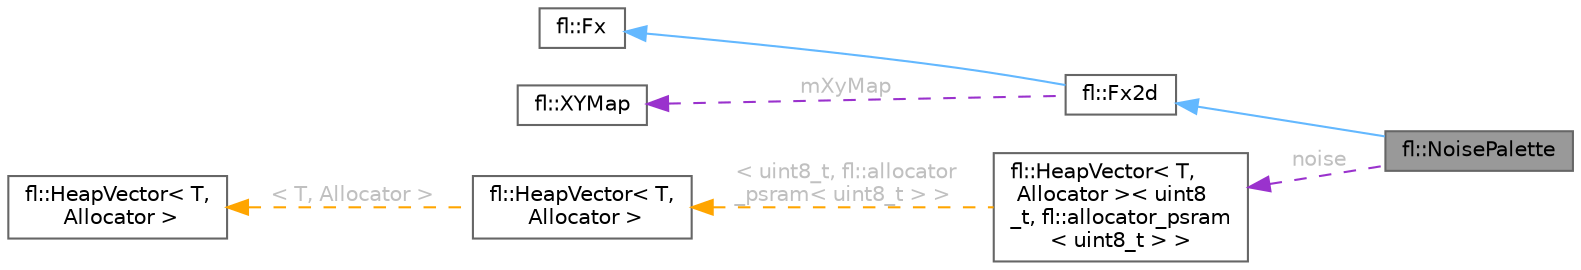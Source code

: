 digraph "fl::NoisePalette"
{
 // INTERACTIVE_SVG=YES
 // LATEX_PDF_SIZE
  bgcolor="transparent";
  edge [fontname=Helvetica,fontsize=10,labelfontname=Helvetica,labelfontsize=10];
  node [fontname=Helvetica,fontsize=10,shape=box,height=0.2,width=0.4];
  rankdir="LR";
  Node1 [id="Node000001",label="fl::NoisePalette",height=0.2,width=0.4,color="gray40", fillcolor="grey60", style="filled", fontcolor="black",tooltip=" "];
  Node2 -> Node1 [id="edge1_Node000001_Node000002",dir="back",color="steelblue1",style="solid",tooltip=" "];
  Node2 [id="Node000002",label="fl::Fx2d",height=0.2,width=0.4,color="gray40", fillcolor="white", style="filled",URL="$d7/d3e/classfl_1_1_fx2d.html",tooltip=" "];
  Node3 -> Node2 [id="edge2_Node000002_Node000003",dir="back",color="steelblue1",style="solid",tooltip=" "];
  Node3 [id="Node000003",label="fl::Fx",height=0.2,width=0.4,color="gray40", fillcolor="white", style="filled",URL="$da/d5d/classfl_1_1_fx.html",tooltip=" "];
  Node4 -> Node2 [id="edge3_Node000002_Node000004",dir="back",color="darkorchid3",style="dashed",tooltip=" ",label=" mXyMap",fontcolor="grey" ];
  Node4 [id="Node000004",label="fl::XYMap",height=0.2,width=0.4,color="gray40", fillcolor="white", style="filled",URL="$d0/dce/classfl_1_1_x_y_map.html",tooltip=" "];
  Node5 -> Node1 [id="edge4_Node000001_Node000005",dir="back",color="darkorchid3",style="dashed",tooltip=" ",label=" noise",fontcolor="grey" ];
  Node5 [id="Node000005",label="fl::HeapVector\< T,\l Allocator \>\< uint8\l_t, fl::allocator_psram\l\< uint8_t \> \>",height=0.2,width=0.4,color="gray40", fillcolor="white", style="filled",URL="$db/ddd/classfl_1_1_heap_vector.html",tooltip=" "];
  Node6 -> Node5 [id="edge5_Node000005_Node000006",dir="back",color="orange",style="dashed",tooltip=" ",label=" \< uint8_t, fl::allocator\l_psram\< uint8_t \> \>",fontcolor="grey" ];
  Node6 [id="Node000006",label="fl::HeapVector\< T,\l Allocator \>",height=0.2,width=0.4,color="gray40", fillcolor="white", style="filled",URL="$db/ddd/classfl_1_1_heap_vector.html",tooltip=" "];
  Node7 -> Node6 [id="edge6_Node000006_Node000007",dir="back",color="orange",style="dashed",tooltip=" ",label=" \< T, Allocator \>",fontcolor="grey" ];
  Node7 [id="Node000007",label="fl::HeapVector\< T,\l Allocator \>",height=0.2,width=0.4,color="gray40", fillcolor="white", style="filled",URL="$db/ddd/classfl_1_1_heap_vector.html",tooltip=" "];
}

